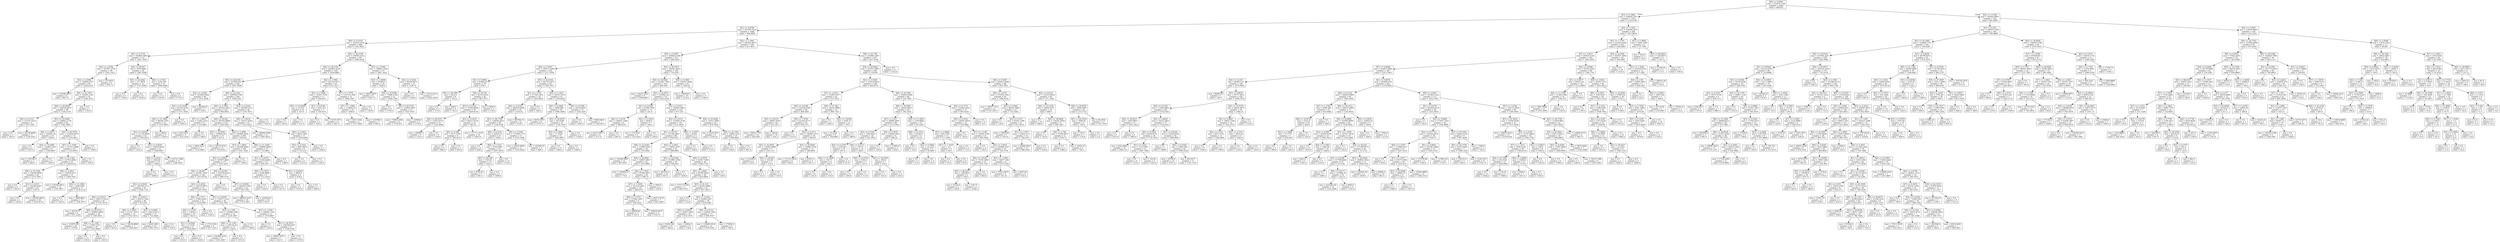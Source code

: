 digraph Tree {
node [shape=box] ;
0 [label="X[0] <= 0.6601\nmse = 332474.1788\nsamples = 2000\nvalue = 996.851"] ;
1 [label="X[3] <= 0.3862\nmse = 330639.2107\nsamples = 1475\nvalue = 1116.0746"] ;
0 -> 1 [labeldistance=2.5, labelangle=45, headlabel="True"] ;
2 [label="X[1] <= 0.8709\nmse = 301935.7414\nsamples = 1046\nvalue = 984.0899"] ;
1 -> 2 ;
3 [label="X[0] <= 0.5318\nmse = 252435.1616\nsamples = 488\nvalue = 1181.0922"] ;
2 -> 3 ;
4 [label="X[3] <= 0.3716\nmse = 182866.5899\nsamples = 127\nvalue = 1421.7638"] ;
3 -> 4 ;
5 [label="X[2] <= 2.0784\nmse = 167567.1076\nsamples = 99\nvalue = 1301.2323"] ;
4 -> 5 ;
6 [label="X[2] <= 2.0094\nmse = 156840.4727\nsamples = 95\nvalue = 1328.0316"] ;
5 -> 6 ;
7 [label="mse = 107446.6875\nsamples = 4\nvalue = 865.75"] ;
6 -> 7 ;
8 [label="X[4] <= 42.7455\nmse = 149205.1291\nsamples = 91\nvalue = 1348.3516"] ;
6 -> 8 ;
9 [label="X[8] <= 20.9036\nmse = 148230.4875\nsamples = 88\nvalue = 1334.2159"] ;
8 -> 9 ;
10 [label="X[0] <= 0.5113\nmse = 137147.4722\nsamples = 6\nvalue = 937.1667"] ;
9 -> 10 ;
11 [label="mse = 0.0\nsamples = 3\nvalue = 595.0"] ;
10 -> 11 ;
12 [label="mse = 40138.8889\nsamples = 3\nvalue = 1279.3333"] ;
10 -> 12 ;
13 [label="X[5] <= 43.0408\nmse = 136662.1719\nsamples = 82\nvalue = 1363.2683"] ;
9 -> 13 ;
14 [label="X[6] <= 2.4913\nmse = 185941.24\nsamples = 10\nvalue = 1560.6"] ;
13 -> 14 ;
15 [label="mse = 0.0\nsamples = 4\nvalue = 1937.0"] ;
14 -> 15 ;
16 [label="X[4] <= 33.0482\nmse = 152483.2222\nsamples = 6\nvalue = 1309.6667"] ;
14 -> 16 ;
17 [label="mse = 139129.0\nsamples = 2\nvalue = 849.0"] ;
16 -> 17 ;
18 [label="mse = 0.0\nsamples = 4\nvalue = 1540.0"] ;
16 -> 18 ;
19 [label="X[5] <= 46.7878\nmse = 123658.3974\nsamples = 72\nvalue = 1335.8611"] ;
13 -> 19 ;
20 [label="X[7] <= 1.7956\nmse = 127707.0488\nsamples = 67\nvalue = 1316.8955"] ;
19 -> 20 ;
21 [label="X[8] <= 21.1365\nmse = 127035.0982\nsamples = 65\nvalue = 1328.6154"] ;
20 -> 21 ;
22 [label="X[4] <= 14.7329\nmse = 130246.8858\nsamples = 34\nvalue = 1372.7647"] ;
21 -> 22 ;
23 [label="mse = 0.0\nsamples = 4\nvalue = 1185.0"] ;
22 -> 23 ;
24 [label="X[3] <= 0.2511\nmse = 142285.6267\nsamples = 30\nvalue = 1397.8"] ;
22 -> 24 ;
25 [label="mse = 0.0\nsamples = 2\nvalue = 1226.0"] ;
24 -> 25 ;
26 [label="mse = 150190.0663\nsamples = 28\nvalue = 1410.0714"] ;
24 -> 26 ;
27 [label="X[6] <= 2.4913\nmse = 119030.0271\nsamples = 31\nvalue = 1280.1935"] ;
21 -> 27 ;
28 [label="mse = 233596.0612\nsamples = 14\nvalue = 1161.2857"] ;
27 -> 28 ;
29 [label="X[4] <= 21.1865\nmse = 3448.4567\nsamples = 17\nvalue = 1378.1176"] ;
27 -> 29 ;
30 [label="mse = 0.0\nsamples = 4\nvalue = 1423.0"] ;
29 -> 30 ;
31 [label="mse = 3698.9822\nsamples = 13\nvalue = 1364.3077"] ;
29 -> 31 ;
32 [label="mse = 0.0\nsamples = 2\nvalue = 936.0"] ;
20 -> 32 ;
33 [label="mse = 0.0\nsamples = 5\nvalue = 1590.0"] ;
19 -> 33 ;
34 [label="mse = 0.0\nsamples = 3\nvalue = 1763.0"] ;
8 -> 34 ;
35 [label="mse = 157.6875\nsamples = 4\nvalue = 664.75"] ;
5 -> 35 ;
36 [label="X[4] <= 26.007\nmse = 3978.4949\nsamples = 28\nvalue = 1847.9286"] ;
4 -> 36 ;
37 [label="X[5] <= 43.4202\nmse = 317.3878\nsamples = 14\nvalue = 1797.4286"] ;
36 -> 37 ;
38 [label="mse = 0.0\nsamples = 8\nvalue = 1782.0"] ;
37 -> 38 ;
39 [label="mse = 0.0\nsamples = 6\nvalue = 1818.0"] ;
37 -> 39 ;
40 [label="X[6] <= 2.7022\nmse = 2539.102\nsamples = 14\nvalue = 1898.4286"] ;
36 -> 40 ;
41 [label="mse = 0.0\nsamples = 12\nvalue = 1919.0"] ;
40 -> 41 ;
42 [label="mse = 0.0\nsamples = 2\nvalue = 1775.0"] ;
40 -> 42 ;
43 [label="X[8] <= 24.5196\nmse = 249363.4132\nsamples = 361\nvalue = 1096.4238"] ;
3 -> 43 ;
44 [label="X[4] <= 38.1532\nmse = 244482.5234\nsamples = 324\nvalue = 1054.0864"] ;
43 -> 44 ;
45 [label="X[5] <= 42.6104\nmse = 227600.025\nsamples = 295\nvalue = 1097.5898"] ;
44 -> 45 ;
46 [label="X[2] <= 2.2456\nmse = 161682.8544\nsamples = 46\nvalue = 1471.4348"] ;
45 -> 46 ;
47 [label="X[5] <= 41.9194\nmse = 83724.4378\nsamples = 41\nvalue = 1571.5854"] ;
46 -> 47 ;
48 [label="X[4] <= 21.1865\nmse = 88169.1203\nsamples = 33\nvalue = 1515.9697"] ;
47 -> 48 ;
49 [label="X[1] <= 0.8224\nmse = 111752.8056\nsamples = 24\nvalue = 1565.8333"] ;
48 -> 49 ;
50 [label="mse = 0.0\nsamples = 3\nvalue = 1322.0"] ;
49 -> 50 ;
51 [label="X[1] <= 0.8295\nmse = 118010.6032\nsamples = 21\nvalue = 1600.6667"] ;
49 -> 51 ;
52 [label="X[4] <= 4.4421\nmse = 2662.56\nsamples = 10\nvalue = 1660.2"] ;
51 -> 52 ;
53 [label="mse = 0.0\nsamples = 8\nvalue = 1686.0"] ;
52 -> 53 ;
54 [label="mse = 0.0\nsamples = 2\nvalue = 1557.0"] ;
52 -> 54 ;
55 [label="mse = 216721.3388\nsamples = 11\nvalue = 1546.5455"] ;
51 -> 55 ;
56 [label="mse = 968.0\nsamples = 9\nvalue = 1383.0"] ;
48 -> 56 ;
57 [label="mse = 0.0\nsamples = 8\nvalue = 1801.0"] ;
47 -> 57 ;
58 [label="mse = 44268.16\nsamples = 5\nvalue = 650.2"] ;
46 -> 58 ;
59 [label="X[8] <= 22.3221\nmse = 209188.5706\nsamples = 249\nvalue = 1028.5261"] ;
45 -> 59 ;
60 [label="X[4] <= 4.7009\nmse = 195543.5921\nsamples = 221\nvalue = 984.6561"] ;
59 -> 60 ;
61 [label="X[7] <= 1.8431\nmse = 15262.2222\nsamples = 6\nvalue = 310.6667"] ;
60 -> 61 ;
62 [label="mse = 430.2222\nsamples = 3\nvalue = 433.3333"] ;
61 -> 62 ;
63 [label="mse = 0.0\nsamples = 3\nvalue = 188.0"] ;
61 -> 63 ;
64 [label="X[8] <= 20.642\nmse = 187543.8488\nsamples = 215\nvalue = 1003.4651"] ;
60 -> 64 ;
65 [label="X[5] <= 43.9363\nmse = 100634.64\nsamples = 15\nvalue = 657.4"] ;
64 -> 65 ;
66 [label="mse = 5904.2222\nsamples = 3\nvalue = 1155.6667"] ;
65 -> 66 ;
67 [label="mse = 46732.9722\nsamples = 12\nvalue = 532.8333"] ;
65 -> 67 ;
68 [label="X[6] <= 2.9082\nmse = 184406.3036\nsamples = 200\nvalue = 1029.42"] ;
64 -> 68 ;
69 [label="X[7] <= 1.4603\nmse = 183938.0083\nsamples = 185\nvalue = 1051.7622"] ;
68 -> 69 ;
70 [label="X[2] <= 2.5802\nmse = 187497.3063\nsamples = 177\nvalue = 1037.4237"] ;
69 -> 70 ;
71 [label="X[4] <= 26.007\nmse = 164581.7835\nsamples = 140\nvalue = 1073.8714"] ;
70 -> 71 ;
72 [label="X[3] <= 0.2629\nmse = 166790.1311\nsamples = 87\nvalue = 1004.7701"] ;
71 -> 72 ;
73 [label="X[0] <= 0.6213\nmse = 208712.5514\nsamples = 47\nvalue = 1167.9574"] ;
72 -> 73 ;
74 [label="mse = 182.6173\nsamples = 9\nvalue = 671.2222"] ;
73 -> 74 ;
75 [label="X[8] <= 20.9519\nmse = 185820.3968\nsamples = 38\nvalue = 1285.6053"] ;
73 -> 75 ;
76 [label="mse = 318970.99\nsamples = 20\nvalue = 1378.9"] ;
75 -> 76 ;
77 [label="X[8] <= 21.1365\nmse = 17458.7191\nsamples = 18\nvalue = 1181.9444"] ;
75 -> 77 ;
78 [label="mse = 0.0\nsamples = 13\nvalue = 1100.0"] ;
77 -> 78 ;
79 [label="mse = 0.0\nsamples = 5\nvalue = 1395.0"] ;
77 -> 79 ;
80 [label="X[0] <= 0.6372\nmse = 49474.7244\nsamples = 40\nvalue = 813.025"] ;
72 -> 80 ;
81 [label="X[6] <= 2.3642\nmse = 57231.1479\nsamples = 13\nvalue = 1021.9231"] ;
80 -> 81 ;
82 [label="mse = 0.0\nsamples = 6\nvalue = 815.0"] ;
81 -> 82 ;
83 [label="mse = 38128.4898\nsamples = 7\nvalue = 1199.2857"] ;
81 -> 83 ;
84 [label="X[2] <= 2.0682\nmse = 14612.6173\nsamples = 27\nvalue = 712.4444"] ;
80 -> 84 ;
85 [label="mse = 6148.1983\nsamples = 22\nvalue = 665.7273"] ;
84 -> 85 ;
86 [label="mse = 0.0\nsamples = 5\nvalue = 918.0"] ;
84 -> 86 ;
87 [label="X[3] <= 0.2629\nmse = 140252.0975\nsamples = 53\nvalue = 1187.3019"] ;
71 -> 87 ;
88 [label="X[6] <= 2.7371\nmse = 37845.6295\nsamples = 23\nvalue = 1010.6087"] ;
87 -> 88 ;
89 [label="X[6] <= 2.526\nmse = 13052.0\nsamples = 18\nvalue = 923.0"] ;
88 -> 89 ;
90 [label="X[1] <= 0.8346\nmse = 37.5556\nsamples = 9\nvalue = 1028.6667"] ;
89 -> 90 ;
91 [label="mse = 0.0\nsamples = 6\nvalue = 1033.0"] ;
90 -> 91 ;
92 [label="mse = 0.0\nsamples = 3\nvalue = 1020.0"] ;
90 -> 92 ;
93 [label="mse = 3735.5556\nsamples = 9\nvalue = 817.3333"] ;
89 -> 93 ;
94 [label="mse = 0.0\nsamples = 5\nvalue = 1326.0"] ;
88 -> 94 ;
95 [label="X[1] <= 0.8295\nmse = 176477.3122\nsamples = 30\nvalue = 1322.7667"] ;
87 -> 95 ;
96 [label="X[2] <= 2.306\nmse = 139668.1389\nsamples = 18\nvalue = 1218.1667"] ;
95 -> 96 ;
97 [label="X[8] <= 21.1365\nmse = 159134.24\nsamples = 15\nvalue = 1180.6"] ;
96 -> 97 ;
98 [label="mse = 234384.2222\nsamples = 9\nvalue = 1291.6667"] ;
97 -> 98 ;
99 [label="mse = 0.0\nsamples = 6\nvalue = 1014.0"] ;
97 -> 99 ;
100 [label="mse = 0.0\nsamples = 3\nvalue = 1406.0"] ;
96 -> 100 ;
101 [label="X[7] <= 1.2785\nmse = 190661.7222\nsamples = 12\nvalue = 1479.6667"] ;
95 -> 101 ;
102 [label="mse = 0.0\nsamples = 3\nvalue = 1303.0"] ;
101 -> 102 ;
103 [label="X[5] <= 44.5873\nmse = 240344.0247\nsamples = 9\nvalue = 1538.5556"] ;
101 -> 103 ;
104 [label="mse = 308412.8571\nsamples = 7\nvalue = 1527.0"] ;
103 -> 104 ;
105 [label="mse = 0.0\nsamples = 2\nvalue = 1579.0"] ;
103 -> 105 ;
106 [label="X[4] <= 26.007\nmse = 250158.9525\nsamples = 37\nvalue = 899.5135"] ;
70 -> 106 ;
107 [label="mse = 0.0\nsamples = 3\nvalue = 1418.0"] ;
106 -> 107 ;
108 [label="X[7] <= 0.6034\nmse = 246418.7093\nsamples = 34\nvalue = 853.7647"] ;
106 -> 108 ;
109 [label="mse = 388432.6327\nsamples = 14\nvalue = 915.2857"] ;
108 -> 109 ;
110 [label="mse = 142505.01\nsamples = 20\nvalue = 810.7"] ;
108 -> 110 ;
111 [label="mse = 0.0\nsamples = 8\nvalue = 1369.0"] ;
69 -> 111 ;
112 [label="X[8] <= 21.2549\nmse = 108095.8489\nsamples = 15\nvalue = 753.8667"] ;
68 -> 112 ;
113 [label="X[1] <= 0.8276\nmse = 53342.8284\nsamples = 13\nvalue = 656.3077"] ;
112 -> 113 ;
114 [label="X[0] <= 0.5475\nmse = 6346.8889\nsamples = 9\nvalue = 513.3333"] ;
113 -> 114 ;
115 [label="mse = 0.0\nsamples = 3\nvalue = 626.0"] ;
114 -> 115 ;
116 [label="mse = 0.0\nsamples = 6\nvalue = 457.0"] ;
114 -> 116 ;
117 [label="X[1] <= 0.8344\nmse = 9604.0\nsamples = 4\nvalue = 978.0"] ;
113 -> 117 ;
118 [label="mse = 0.0\nsamples = 2\nvalue = 1076.0"] ;
117 -> 118 ;
119 [label="mse = 0.0\nsamples = 2\nvalue = 880.0"] ;
117 -> 119 ;
120 [label="mse = 0.0\nsamples = 2\nvalue = 1388.0"] ;
112 -> 120 ;
121 [label="X[3] <= 0.3224\nmse = 181800.3112\nsamples = 28\nvalue = 1374.7857"] ;
59 -> 121 ;
122 [label="X[6] <= 3.0216\nmse = 139151.4442\nsamples = 23\nvalue = 1253.6522"] ;
121 -> 122 ;
123 [label="mse = 206842.6389\nsamples = 12\nvalue = 1097.8333"] ;
122 -> 123 ;
124 [label="X[6] <= 3.5451\nmse = 9925.1405\nsamples = 11\nvalue = 1423.6364"] ;
122 -> 124 ;
125 [label="X[3] <= 0.2551\nmse = 4981.6875\nsamples = 8\nvalue = 1472.25"] ;
124 -> 125 ;
126 [label="mse = 0.0\nsamples = 6\nvalue = 1513.0"] ;
125 -> 126 ;
127 [label="mse = 0.0\nsamples = 2\nvalue = 1350.0"] ;
125 -> 127 ;
128 [label="mse = 0.0\nsamples = 3\nvalue = 1294.0"] ;
124 -> 128 ;
129 [label="mse = 0.0\nsamples = 5\nvalue = 1932.0"] ;
121 -> 129 ;
130 [label="X[2] <= 2.7881\nmse = 201129.5577\nsamples = 29\nvalue = 611.5517"] ;
44 -> 130 ;
131 [label="X[2] <= 2.3648\nmse = 10433.7578\nsamples = 17\nvalue = 290.6471"] ;
130 -> 131 ;
132 [label="X[5] <= 43.0408\nmse = 2116.0\nsamples = 10\nvalue = 357.0"] ;
131 -> 132 ;
133 [label="mse = 0.0\nsamples = 5\nvalue = 403.0"] ;
132 -> 133 ;
134 [label="mse = 0.0\nsamples = 5\nvalue = 311.0"] ;
132 -> 134 ;
135 [label="X[7] <= 0.6762\nmse = 7041.551\nsamples = 7\nvalue = 195.8571"] ;
131 -> 135 ;
136 [label="mse = 0.0\nsamples = 3\nvalue = 128.0"] ;
135 -> 136 ;
137 [label="mse = 6279.1875\nsamples = 4\nvalue = 246.75"] ;
135 -> 137 ;
138 [label="X[7] <= 1.7978\nmse = 118719.1389\nsamples = 12\nvalue = 1066.1667"] ;
130 -> 138 ;
139 [label="X[7] <= 1.1948\nmse = 116826.16\nsamples = 10\nvalue = 1000.8"] ;
138 -> 139 ;
140 [label="mse = 3813.5556\nsamples = 3\nvalue = 1317.6667"] ;
139 -> 140 ;
141 [label="mse = 103788.0\nsamples = 7\nvalue = 865.0"] ;
139 -> 141 ;
142 [label="mse = 0.0\nsamples = 2\nvalue = 1393.0"] ;
138 -> 142 ;
143 [label="X[7] <= 1.5289\nmse = 138961.1629\nsamples = 37\nvalue = 1467.1622"] ;
43 -> 143 ;
144 [label="X[2] <= 2.0048\nmse = 81009.2\nsamples = 25\nvalue = 1629.6"] ;
143 -> 144 ;
145 [label="mse = 34507.6875\nsamples = 4\nvalue = 1363.75"] ;
144 -> 145 ;
146 [label="X[4] <= 10.9789\nmse = 73840.2766\nsamples = 21\nvalue = 1680.2381"] ;
144 -> 146 ;
147 [label="mse = 0.0\nsamples = 9\nvalue = 1750.0"] ;
146 -> 147 ;
148 [label="X[8] <= 26.4739\nmse = 122832.9097\nsamples = 12\nvalue = 1627.9167"] ;
146 -> 148 ;
149 [label="mse = 75894.1094\nsamples = 8\nvalue = 1754.875"] ;
148 -> 149 ;
150 [label="mse = 120000.0\nsamples = 4\nvalue = 1374.0"] ;
148 -> 150 ;
151 [label="X[2] <= 3.5436\nmse = 90200.6875\nsamples = 12\nvalue = 1128.75"] ;
143 -> 151 ;
152 [label="mse = 0.0\nsamples = 5\nvalue = 1180.0"] ;
151 -> 152 ;
153 [label="mse = 151413.551\nsamples = 7\nvalue = 1092.1429"] ;
151 -> 153 ;
154 [label="X[2] <= 3.1881\nmse = 281601.8475\nsamples = 558\nvalue = 811.8011"] ;
2 -> 154 ;
155 [label="X[0] <= 0.5487\nmse = 249626.2384\nsamples = 311\nvalue = 966.3923"] ;
154 -> 155 ;
156 [label="X[6] <= 2.5857\nmse = 198171.2064\nsamples = 143\nvalue = 1217.1958"] ;
155 -> 156 ;
157 [label="X[1] <= 0.8991\nmse = 81864.29\nsamples = 50\nvalue = 950.1"] ;
156 -> 157 ;
158 [label="X[5] <= 40.1891\nmse = 6222.0\nsamples = 8\nvalue = 702.0"] ;
157 -> 158 ;
159 [label="mse = 0.0\nsamples = 2\nvalue = 573.0"] ;
158 -> 159 ;
160 [label="mse = 900.0\nsamples = 6\nvalue = 745.0"] ;
158 -> 160 ;
161 [label="X[8] <= 28.102\nmse = 82314.6105\nsamples = 42\nvalue = 997.3571"] ;
157 -> 161 ;
162 [label="X[3] <= 0.2541\nmse = 73366.8008\nsamples = 39\nvalue = 1029.6154"] ;
161 -> 162 ;
163 [label="X[4] <= 40.8379\nmse = 15391.6735\nsamples = 14\nvalue = 1144.4286"] ;
162 -> 163 ;
164 [label="mse = 26908.0\nsamples = 8\nvalue = 1141.0"] ;
163 -> 164 ;
165 [label="mse = 0.0\nsamples = 6\nvalue = 1149.0"] ;
163 -> 165 ;
166 [label="X[3] <= 0.3474\nmse = 94317.0176\nsamples = 25\nvalue = 965.32"] ;
162 -> 166 ;
167 [label="X[0] <= 0.506\nmse = 9157.5556\nsamples = 9\nvalue = 798.3333"] ;
166 -> 167 ;
168 [label="mse = 0.0\nsamples = 6\nvalue = 866.0"] ;
167 -> 168 ;
169 [label="mse = 0.0\nsamples = 3\nvalue = 663.0"] ;
167 -> 169 ;
170 [label="mse = 117711.3125\nsamples = 16\nvalue = 1059.25"] ;
166 -> 170 ;
171 [label="mse = 9248.0\nsamples = 3\nvalue = 578.0"] ;
161 -> 171 ;
172 [label="X[5] <= 42.6104\nmse = 201725.9475\nsamples = 93\nvalue = 1360.7957"] ;
156 -> 172 ;
173 [label="X[1] <= 1.0741\nmse = 277643.5011\nsamples = 52\nvalue = 1203.8654"] ;
172 -> 173 ;
174 [label="X[0] <= 0.5324\nmse = 264476.0436\nsamples = 50\nvalue = 1234.42"] ;
173 -> 174 ;
175 [label="X[5] <= 40.7726\nmse = 124658.2832\nsamples = 38\nvalue = 1138.0789"] ;
174 -> 175 ;
176 [label="X[0] <= 0.5122\nmse = 62622.72\nsamples = 25\nvalue = 1026.2"] ;
175 -> 176 ;
177 [label="mse = 0.0\nsamples = 2\nvalue = 208.0"] ;
176 -> 177 ;
178 [label="X[6] <= 3.1525\nmse = 4793.0095\nsamples = 23\nvalue = 1097.3478"] ;
176 -> 178 ;
179 [label="X[5] <= 40.246\nmse = 7433.61\nsamples = 10\nvalue = 1052.3"] ;
178 -> 179 ;
180 [label="mse = 8742.25\nsamples = 2\nvalue = 901.5"] ;
179 -> 180 ;
181 [label="mse = 0.0\nsamples = 8\nvalue = 1090.0"] ;
179 -> 181 ;
182 [label="mse = 0.0\nsamples = 13\nvalue = 1132.0"] ;
178 -> 182 ;
183 [label="X[6] <= 3.1649\nmse = 173596.1775\nsamples = 13\nvalue = 1353.2308"] ;
175 -> 183 ;
184 [label="mse = 24593.9669\nsamples = 11\nvalue = 1510.8182"] ;
183 -> 184 ;
185 [label="mse = 105300.25\nsamples = 2\nvalue = 486.5"] ;
183 -> 185 ;
186 [label="mse = 584766.75\nsamples = 12\nvalue = 1539.5"] ;
174 -> 186 ;
187 [label="mse = 0.0\nsamples = 2\nvalue = 440.0"] ;
173 -> 187 ;
188 [label="X[6] <= 3.3257\nmse = 34591.5074\nsamples = 41\nvalue = 1559.8293"] ;
172 -> 188 ;
189 [label="X[0] <= 0.5069\nmse = 5888.088\nsamples = 29\nvalue = 1666.3448"] ;
188 -> 189 ;
190 [label="mse = 8034.1875\nsamples = 8\nvalue = 1570.75"] ;
189 -> 190 ;
191 [label="X[5] <= 44.6979\nmse = 263.0385\nsamples = 21\nvalue = 1702.7619"] ;
189 -> 191 ;
192 [label="X[3] <= 0.3065\nmse = 11.5556\nsamples = 15\nvalue = 1692.6667"] ;
191 -> 192 ;
193 [label="mse = 0.0\nsamples = 13\nvalue = 1694.0"] ;
192 -> 193 ;
194 [label="mse = 0.0\nsamples = 2\nvalue = 1684.0"] ;
192 -> 194 ;
195 [label="mse = 0.0\nsamples = 6\nvalue = 1728.0"] ;
191 -> 195 ;
196 [label="X[0] <= 0.5299\nmse = 10278.4097\nsamples = 12\nvalue = 1302.4167"] ;
188 -> 196 ;
197 [label="mse = 0.0\nsamples = 5\nvalue = 1383.0"] ;
196 -> 197 ;
198 [label="mse = 9668.6939\nsamples = 7\nvalue = 1244.8571"] ;
196 -> 198 ;
199 [label="X[5] <= 46.7075\nmse = 194307.9623\nsamples = 168\nvalue = 752.9107"] ;
155 -> 199 ;
200 [label="X[4] <= 10.9963\nmse = 152461.7582\nsamples = 143\nvalue = 666.2587"] ;
199 -> 200 ;
201 [label="mse = 14222.2222\nsamples = 6\nvalue = 1189.6667"] ;
200 -> 201 ;
202 [label="X[4] <= 22.5873\nmse = 145992.515\nsamples = 137\nvalue = 643.3358"] ;
200 -> 202 ;
203 [label="X[1] <= 0.9349\nmse = 87966.7692\nsamples = 13\nvalue = 321.0"] ;
202 -> 203 ;
204 [label="X[6] <= 3.2159\nmse = 140052.1389\nsamples = 6\nvalue = 480.8333"] ;
203 -> 204 ;
205 [label="mse = 81427.6875\nsamples = 4\nvalue = 273.75"] ;
204 -> 205 ;
206 [label="mse = 0.0\nsamples = 2\nvalue = 895.0"] ;
204 -> 206 ;
207 [label="X[2] <= 2.3418\nmse = 2656.0\nsamples = 7\nvalue = 184.0"] ;
203 -> 207 ;
208 [label="mse = 174.2222\nsamples = 3\nvalue = 125.3333"] ;
207 -> 208 ;
209 [label="mse = 0.0\nsamples = 4\nvalue = 228.0"] ;
207 -> 209 ;
210 [label="X[3] <= 0.2551\nmse = 140041.0963\nsamples = 124\nvalue = 677.129"] ;
202 -> 210 ;
211 [label="X[3] <= 0.2513\nmse = 155993.2728\nsamples = 101\nvalue = 631.6634"] ;
210 -> 211 ;
212 [label="X[1] <= 0.8751\nmse = 157282.8827\nsamples = 96\nvalue = 650.0521"] ;
211 -> 212 ;
213 [label="X[8] <= 22.2303\nmse = 110693.0597\nsamples = 34\nvalue = 579.3824"] ;
212 -> 213 ;
214 [label="mse = 102280.9097\nsamples = 12\nvalue = 667.9167"] ;
213 -> 214 ;
215 [label="X[4] <= 40.6661\nmse = 108673.9917\nsamples = 22\nvalue = 531.0909"] ;
213 -> 215 ;
216 [label="mse = 159600.25\nsamples = 2\nvalue = 774.5"] ;
215 -> 216 ;
217 [label="X[6] <= 3.7625\nmse = 97064.0875\nsamples = 20\nvalue = 506.75"] ;
215 -> 217 ;
218 [label="X[7] <= 1.5938\nmse = 101219.2461\nsamples = 16\nvalue = 569.4375"] ;
217 -> 218 ;
219 [label="X[6] <= 3.3574\nmse = 137662.3951\nsamples = 9\nvalue = 528.2222"] ;
218 -> 219 ;
220 [label="mse = 99099.04\nsamples = 5\nvalue = 537.4"] ;
219 -> 220 ;
221 [label="mse = 185629.6875\nsamples = 4\nvalue = 516.75"] ;
219 -> 221 ;
222 [label="mse = 49371.6735\nsamples = 7\nvalue = 622.4286"] ;
218 -> 222 ;
223 [label="mse = 1849.0\nsamples = 4\nvalue = 256.0"] ;
217 -> 223 ;
224 [label="X[2] <= 2.2953\nmse = 178591.4787\nsamples = 62\nvalue = 688.8065"] ;
212 -> 224 ;
225 [label="X[5] <= 42.6104\nmse = 353995.3594\nsamples = 16\nvalue = 920.625"] ;
224 -> 225 ;
226 [label="mse = 361201.0\nsamples = 14\nvalue = 847.0"] ;
225 -> 226 ;
227 [label="mse = 0.0\nsamples = 2\nvalue = 1436.0"] ;
225 -> 227 ;
228 [label="X[0] <= 0.5976\nmse = 92387.7089\nsamples = 46\nvalue = 608.1739"] ;
224 -> 228 ;
229 [label="X[2] <= 2.4991\nmse = 90760.0826\nsamples = 44\nvalue = 624.0909"] ;
228 -> 229 ;
230 [label="mse = 157173.5556\nsamples = 3\nvalue = 444.3333"] ;
229 -> 230 ;
231 [label="X[5] <= 41.231\nmse = 83363.2088\nsamples = 41\nvalue = 637.2439"] ;
229 -> 231 ;
232 [label="mse = 0.0\nsamples = 5\nvalue = 512.0"] ;
231 -> 232 ;
233 [label="X[3] <= 0.2421\nmse = 92460.2307\nsamples = 36\nvalue = 654.6389"] ;
231 -> 233 ;
234 [label="X[6] <= 3.6425\nmse = 55607.1856\nsamples = 19\nvalue = 615.1579"] ;
233 -> 234 ;
235 [label="mse = 63041.04\nsamples = 10\nvalue = 506.4"] ;
234 -> 235 ;
236 [label="mse = 19602.0\nsamples = 9\nvalue = 736.0"] ;
234 -> 236 ;
237 [label="X[0] <= 0.5715\nmse = 129959.7093\nsamples = 17\nvalue = 698.7647"] ;
233 -> 237 ;
238 [label="mse = 114069.3018\nsamples = 13\nvalue = 678.0769"] ;
237 -> 238 ;
239 [label="mse = 175692.0\nsamples = 4\nvalue = 766.0"] ;
237 -> 239 ;
240 [label="mse = 0.0\nsamples = 2\nvalue = 258.0"] ;
228 -> 240 ;
241 [label="X[6] <= 3.2097\nmse = 86.64\nsamples = 5\nvalue = 278.6"] ;
211 -> 241 ;
242 [label="mse = 0.0\nsamples = 2\nvalue = 290.0"] ;
241 -> 242 ;
243 [label="mse = 0.0\nsamples = 3\nvalue = 271.0"] ;
241 -> 243 ;
244 [label="X[8] <= 23.0596\nmse = 21051.3006\nsamples = 23\nvalue = 876.7826"] ;
210 -> 244 ;
245 [label="mse = 5229.1875\nsamples = 4\nvalue = 1010.25"] ;
244 -> 245 ;
246 [label="X[8] <= 25.1501\nmse = 19842.5319\nsamples = 19\nvalue = 848.6842"] ;
244 -> 246 ;
247 [label="mse = 0.0\nsamples = 2\nvalue = 438.0"] ;
246 -> 247 ;
248 [label="mse = 0.0\nsamples = 17\nvalue = 897.0"] ;
246 -> 248 ;
249 [label="X[0] <= 0.5661\nmse = 145051.0464\nsamples = 25\nvalue = 1248.56"] ;
199 -> 249 ;
250 [label="mse = 188160.0\nsamples = 19\nvalue = 1274.0"] ;
249 -> 250 ;
251 [label="mse = 0.0\nsamples = 6\nvalue = 1168.0"] ;
249 -> 251 ;
252 [label="X[8] <= 43.749\nmse = 253884.3407\nsamples = 247\nvalue = 617.1538"] ;
154 -> 252 ;
253 [label="X[4] <= 29.0663\nmse = 225511.9995\nsamples = 236\nvalue = 574.839"] ;
252 -> 253 ;
254 [label="X[1] <= 1.0428\nmse = 137914.8416\nsamples = 148\nvalue = 420.8716"] ;
253 -> 254 ;
255 [label="X[7] <= 1.6214\nmse = 152991.8377\nsamples = 62\nvalue = 557.0323"] ;
254 -> 255 ;
256 [label="X[4] <= 6.2186\nmse = 154338.5399\nsamples = 48\nvalue = 468.4583"] ;
255 -> 256 ;
257 [label="X[2] <= 4.0155\nmse = 39891.9149\nsamples = 24\nvalue = 331.5417"] ;
256 -> 257 ;
258 [label="mse = 34403.7755\nsamples = 14\nvalue = 450.2857"] ;
257 -> 258 ;
259 [label="mse = 198.81\nsamples = 10\nvalue = 165.3"] ;
257 -> 259 ;
260 [label="X[4] <= 7.8782\nmse = 231292.8177\nsamples = 24\nvalue = 605.375"] ;
256 -> 260 ;
261 [label="mse = 0.0\nsamples = 4\nvalue = 1315.0"] ;
260 -> 261 ;
262 [label="X[2] <= 6.2111\nmse = 156695.1475\nsamples = 20\nvalue = 463.45"] ;
260 -> 262 ;
263 [label="X[5] <= 43.8591\nmse = 134392.0988\nsamples = 9\nvalue = 310.1111"] ;
262 -> 263 ;
264 [label="mse = 212268.0\nsamples = 4\nvalue = 533.0"] ;
263 -> 264 ;
265 [label="X[2] <= 4.6529\nmse = 552.96\nsamples = 5\nvalue = 131.8"] ;
263 -> 265 ;
266 [label="mse = 0.0\nsamples = 3\nvalue = 151.0"] ;
265 -> 266 ;
267 [label="mse = 0.0\nsamples = 2\nvalue = 103.0"] ;
265 -> 267 ;
268 [label="X[5] <= 45.8293\nmse = 139965.3554\nsamples = 11\nvalue = 588.9091"] ;
262 -> 268 ;
269 [label="mse = 175116.5833\nsamples = 6\nvalue = 665.5"] ;
268 -> 269 ;
270 [label="mse = 82297.2\nsamples = 5\nvalue = 497.0"] ;
268 -> 270 ;
271 [label="X[8] <= 21.362\nmse = 29253.4898\nsamples = 14\nvalue = 860.7143"] ;
255 -> 271 ;
272 [label="mse = 0.0\nsamples = 2\nvalue = 1264.0"] ;
271 -> 272 ;
273 [label="X[2] <= 5.8109\nmse = 2504.75\nsamples = 12\nvalue = 793.5"] ;
271 -> 273 ;
274 [label="mse = 14.2222\nsamples = 9\nvalue = 764.6667"] ;
273 -> 274 ;
275 [label="mse = 0.0\nsamples = 3\nvalue = 880.0"] ;
273 -> 275 ;
276 [label="X[8] <= 34.1065\nmse = 104043.6946\nsamples = 86\nvalue = 322.7093"] ;
254 -> 276 ;
277 [label="X[8] <= 30.2691\nmse = 29229.4835\nsamples = 49\nvalue = 195.1633"] ;
276 -> 277 ;
278 [label="X[7] <= 2.437\nmse = 34080.2895\nsamples = 28\nvalue = 277.6786"] ;
277 -> 278 ;
279 [label="X[3] <= 0.3192\nmse = 7406.4931\nsamples = 24\nvalue = 241.5833"] ;
278 -> 279 ;
280 [label="X[3] <= 0.2792\nmse = 5192.64\nsamples = 10\nvalue = 207.4"] ;
279 -> 280 ;
281 [label="X[4] <= 21.9408\nmse = 330.75\nsamples = 8\nvalue = 242.5"] ;
280 -> 281 ;
282 [label="mse = 0.0\nsamples = 6\nvalue = 232.0"] ;
281 -> 282 ;
283 [label="mse = 0.0\nsamples = 2\nvalue = 274.0"] ;
281 -> 283 ;
284 [label="mse = 0.0\nsamples = 2\nvalue = 67.0"] ;
280 -> 284 ;
285 [label="X[0] <= 0.5271\nmse = 7557.0\nsamples = 14\nvalue = 266.0"] ;
279 -> 285 ;
286 [label="X[8] <= 23.9752\nmse = 5292.0\nsamples = 7\nvalue = 197.0"] ;
285 -> 286 ;
287 [label="mse = 0.0\nsamples = 4\nvalue = 260.0"] ;
286 -> 287 ;
288 [label="mse = 0.0\nsamples = 3\nvalue = 113.0"] ;
286 -> 288 ;
289 [label="X[5] <= 44.5929\nmse = 300.0\nsamples = 7\nvalue = 335.0"] ;
285 -> 289 ;
290 [label="mse = 0.0\nsamples = 3\nvalue = 355.0"] ;
289 -> 290 ;
291 [label="mse = 0.0\nsamples = 4\nvalue = 320.0"] ;
289 -> 291 ;
292 [label="X[0] <= 0.5879\nmse = 139402.6875\nsamples = 4\nvalue = 494.25"] ;
278 -> 292 ;
293 [label="mse = 0.0\nsamples = 2\nvalue = 129.0"] ;
292 -> 293 ;
294 [label="mse = 11990.25\nsamples = 2\nvalue = 859.5"] ;
292 -> 294 ;
295 [label="X[4] <= 11.1809\nmse = 1578.8844\nsamples = 21\nvalue = 85.1429"] ;
277 -> 295 ;
296 [label="X[8] <= 32.5721\nmse = 45.6875\nsamples = 8\nvalue = 42.25"] ;
295 -> 296 ;
297 [label="mse = 0.0\nsamples = 2\nvalue = 32.0"] ;
296 -> 297 ;
298 [label="X[2] <= 4.9662\nmse = 14.2222\nsamples = 6\nvalue = 45.6667"] ;
296 -> 298 ;
299 [label="mse = 0.0\nsamples = 2\nvalue = 51.0"] ;
298 -> 299 ;
300 [label="mse = 0.0\nsamples = 4\nvalue = 43.0"] ;
298 -> 300 ;
301 [label="X[7] <= 2.8884\nmse = 693.4793\nsamples = 13\nvalue = 111.5385"] ;
295 -> 301 ;
302 [label="X[7] <= 1.3339\nmse = 2.0\nsamples = 9\nvalue = 94.0"] ;
301 -> 302 ;
303 [label="mse = 0.0\nsamples = 3\nvalue = 92.0"] ;
302 -> 303 ;
304 [label="mse = 0.0\nsamples = 6\nvalue = 95.0"] ;
302 -> 304 ;
305 [label="mse = 0.0\nsamples = 4\nvalue = 151.0"] ;
301 -> 305 ;
306 [label="X[2] <= 6.7175\nmse = 153046.5055\nsamples = 37\nvalue = 491.6216"] ;
276 -> 306 ;
307 [label="X[0] <= 0.5142\nmse = 139547.4619\nsamples = 33\nvalue = 550.4848"] ;
306 -> 307 ;
308 [label="mse = 0.0\nsamples = 6\nvalue = 145.0"] ;
307 -> 308 ;
309 [label="X[7] <= 1.3347\nmse = 125901.2785\nsamples = 27\nvalue = 640.5926"] ;
307 -> 309 ;
310 [label="mse = 0.0\nsamples = 4\nvalue = 183.0"] ;
309 -> 310 ;
311 [label="X[2] <= 3.4952\nmse = 105048.1437\nsamples = 23\nvalue = 720.1739"] ;
309 -> 311 ;
312 [label="X[6] <= 2.9163\nmse = 73195.3469\nsamples = 14\nvalue = 878.7143"] ;
311 -> 312 ;
313 [label="X[5] <= 46.4227\nmse = 148160.0\nsamples = 6\nvalue = 765.0"] ;
312 -> 313 ;
314 [label="mse = 27225.0\nsamples = 2\nvalue = 238.0"] ;
313 -> 314 ;
315 [label="mse = 330.75\nsamples = 4\nvalue = 1028.5"] ;
313 -> 315 ;
316 [label="mse = 0.0\nsamples = 8\nvalue = 964.0"] ;
312 -> 316 ;
317 [label="X[1] <= 1.1692\nmse = 54677.358\nsamples = 9\nvalue = 473.5556"] ;
311 -> 317 ;
318 [label="mse = 97812.6875\nsamples = 4\nvalue = 361.25"] ;
317 -> 318 ;
319 [label="mse = 2007.04\nsamples = 5\nvalue = 563.4"] ;
317 -> 319 ;
320 [label="mse = 0.0\nsamples = 4\nvalue = 6.0"] ;
306 -> 320 ;
321 [label="X[0] <= 0.5487\nmse = 265912.8284\nsamples = 88\nvalue = 833.7841"] ;
253 -> 321 ;
322 [label="X[6] <= 2.2741\nmse = 270334.3363\nsamples = 44\nvalue = 1096.4318"] ;
321 -> 322 ;
323 [label="mse = 188277.551\nsamples = 21\nvalue = 1473.8571"] ;
322 -> 323 ;
324 [label="X[0] <= 0.5045\nmse = 96439.7089\nsamples = 23\nvalue = 751.8261"] ;
322 -> 324 ;
325 [label="mse = 0.0\nsamples = 2\nvalue = 130.0"] ;
324 -> 325 ;
326 [label="X[3] <= 0.257\nmse = 65291.7596\nsamples = 21\nvalue = 811.0476"] ;
324 -> 326 ;
327 [label="mse = 76839.84\nsamples = 5\nvalue = 1075.4"] ;
326 -> 327 ;
328 [label="X[1] <= 1.1877\nmse = 33020.3711\nsamples = 16\nvalue = 728.4375"] ;
326 -> 328 ;
329 [label="mse = 42486.6942\nsamples = 11\nvalue = 686.8182"] ;
328 -> 329 ;
330 [label="mse = 0.0\nsamples = 5\nvalue = 820.0"] ;
328 -> 330 ;
331 [label="X[2] <= 4.4132\nmse = 123523.6632\nsamples = 44\nvalue = 571.1364"] ;
321 -> 331 ;
332 [label="X[4] <= 33.1258\nmse = 59049.5227\nsamples = 22\nvalue = 869.5"] ;
331 -> 332 ;
333 [label="mse = 0.0\nsamples = 16\nvalue = 948.0"] ;
332 -> 333 ;
334 [label="X[4] <= 38.8446\nmse = 156261.8056\nsamples = 6\nvalue = 660.1667"] ;
332 -> 334 ;
335 [label="mse = 0.0\nsamples = 2\nvalue = 143.0"] ;
334 -> 335 ;
336 [label="X[6] <= 2.799\nmse = 33796.6875\nsamples = 4\nvalue = 918.75"] ;
334 -> 336 ;
337 [label="mse = 0.0\nsamples = 2\nvalue = 1088.0"] ;
336 -> 337 ;
338 [label="mse = 10302.25\nsamples = 2\nvalue = 749.5"] ;
336 -> 338 ;
339 [label="X[8] <= 29.8702\nmse = 9956.0847\nsamples = 22\nvalue = 272.7727"] ;
331 -> 339 ;
340 [label="X[5] <= 44.5259\nmse = 7699.44\nsamples = 5\nvalue = 106.4"] ;
339 -> 340 ;
341 [label="mse = 722.0\nsamples = 3\nvalue = 176.0"] ;
340 -> 341 ;
342 [label="mse = 0.0\nsamples = 2\nvalue = 2.0"] ;
340 -> 342 ;
343 [label="mse = 84.2076\nsamples = 17\nvalue = 321.7059"] ;
339 -> 343 ;
344 [label="mse = 0.0\nsamples = 11\nvalue = 1525.0"] ;
252 -> 344 ;
345 [label="X[2] <= 5.7833\nmse = 254590.0237\nsamples = 429\nvalue = 1437.8834"] ;
1 -> 345 ;
346 [label="X[1] <= 1.1793\nmse = 232229.4228\nsamples = 423\nvalue = 1456.9007"] ;
345 -> 346 ;
347 [label="X[7] <= 3.3615\nmse = 205655.5192\nsamples = 393\nvalue = 1495.5903"] ;
346 -> 347 ;
348 [label="X[7] <= 0.4646\nmse = 216857.6692\nsamples = 307\nvalue = 1415.7003"] ;
347 -> 348 ;
349 [label="X[4] <= 14.257\nmse = 66091.576\nsamples = 106\nvalue = 1673.0943"] ;
348 -> 349 ;
350 [label="mse = 98282.25\nsamples = 2\nvalue = 341.5"] ;
349 -> 350 ;
351 [label="X[1] <= 0.8676\nmse = 30717.8631\nsamples = 104\nvalue = 1698.7019"] ;
349 -> 351 ;
352 [label="X[0] <= 0.5318\nmse = 17065.0862\nsamples = 84\nvalue = 1750.2381"] ;
351 -> 352 ;
353 [label="X[4] <= 26.8515\nmse = 1963.8843\nsamples = 11\nvalue = 1921.5455"] ;
352 -> 353 ;
354 [label="mse = 0.0\nsamples = 5\nvalue = 1873.0"] ;
353 -> 354 ;
355 [label="mse = 0.0\nsamples = 6\nvalue = 1962.0"] ;
353 -> 355 ;
356 [label="X[2] <= 2.6028\nmse = 14252.2443\nsamples = 73\nvalue = 1724.4247"] ;
352 -> 356 ;
357 [label="X[0] <= 0.5452\nmse = 8259.9572\nsamples = 29\nvalue = 1776.7931"] ;
356 -> 357 ;
358 [label="mse = 2363.4844\nsamples = 16\nvalue = 1849.125"] ;
357 -> 358 ;
359 [label="X[1] <= 0.822\nmse = 1152.6391\nsamples = 13\nvalue = 1687.7692"] ;
357 -> 359 ;
360 [label="mse = 0.0\nsamples = 8\nvalue = 1714.0"] ;
359 -> 360 ;
361 [label="mse = 134.56\nsamples = 5\nvalue = 1645.8"] ;
359 -> 361 ;
362 [label="X[1] <= 0.8216\nmse = 15202.8554\nsamples = 44\nvalue = 1689.9091"] ;
356 -> 362 ;
363 [label="mse = 0.0\nsamples = 2\nvalue = 1488.0"] ;
362 -> 363 ;
364 [label="X[0] <= 0.5548\nmse = 13893.059\nsamples = 42\nvalue = 1699.5238"] ;
362 -> 364 ;
365 [label="mse = 20798.0\nsamples = 25\nvalue = 1671.2"] ;
364 -> 365 ;
366 [label="mse = 824.0277\nsamples = 17\nvalue = 1741.1765"] ;
364 -> 366 ;
367 [label="X[4] <= 35.9379\nmse = 30052.9875\nsamples = 20\nvalue = 1482.25"] ;
351 -> 367 ;
368 [label="X[1] <= 0.9801\nmse = 19603.7148\nsamples = 16\nvalue = 1422.3125"] ;
367 -> 368 ;
369 [label="X[2] <= 4.319\nmse = 4951.5372\nsamples = 11\nvalue = 1504.9091"] ;
368 -> 369 ;
370 [label="mse = 0.0\nsamples = 8\nvalue = 1548.0"] ;
369 -> 370 ;
371 [label="mse = 0.0\nsamples = 3\nvalue = 1390.0"] ;
369 -> 371 ;
372 [label="X[2] <= 3.5311\nmse = 3810.24\nsamples = 5\nvalue = 1240.6"] ;
368 -> 372 ;
373 [label="mse = 0.0\nsamples = 2\nvalue = 1165.0"] ;
372 -> 373 ;
374 [label="mse = 0.0\nsamples = 3\nvalue = 1291.0"] ;
372 -> 374 ;
375 [label="mse = 0.0\nsamples = 4\nvalue = 1722.0"] ;
367 -> 375 ;
376 [label="X[1] <= 0.8676\nmse = 243002.078\nsamples = 201\nvalue = 1279.9602"] ;
348 -> 376 ;
377 [label="X[0] <= 0.5322\nmse = 246823.8893\nsamples = 84\nvalue = 1081.0595"] ;
376 -> 377 ;
378 [label="X[7] <= 1.2785\nmse = 3606.284\nsamples = 13\nvalue = 453.8462"] ;
377 -> 378 ;
379 [label="X[8] <= 22.8725\nmse = 1253.4\nsamples = 10\nvalue = 482.0"] ;
378 -> 379 ;
380 [label="X[2] <= 3.1646\nmse = 70.7755\nsamples = 7\nvalue = 459.2857"] ;
379 -> 380 ;
381 [label="mse = 0.0\nsamples = 3\nvalue = 469.0"] ;
380 -> 381 ;
382 [label="mse = 0.0\nsamples = 4\nvalue = 452.0"] ;
380 -> 382 ;
383 [label="mse = 0.0\nsamples = 3\nvalue = 535.0"] ;
379 -> 383 ;
384 [label="mse = 0.0\nsamples = 3\nvalue = 360.0"] ;
378 -> 384 ;
385 [label="X[8] <= 26.1412\nmse = 206137.6663\nsamples = 71\nvalue = 1195.9014"] ;
377 -> 385 ;
386 [label="X[4] <= 34.9895\nmse = 167095.8099\nsamples = 66\nvalue = 1256.9091"] ;
385 -> 386 ;
387 [label="X[3] <= 0.409\nmse = 41060.9338\nsamples = 23\nvalue = 1495.3913"] ;
386 -> 387 ;
388 [label="mse = 0.0\nsamples = 13\nvalue = 1670.0"] ;
387 -> 388 ;
389 [label="X[4] <= 13.063\nmse = 3280.44\nsamples = 10\nvalue = 1268.4"] ;
387 -> 389 ;
390 [label="mse = 2645.0\nsamples = 6\nvalue = 1302.0"] ;
389 -> 390 ;
391 [label="mse = 0.0\nsamples = 4\nvalue = 1218.0"] ;
389 -> 391 ;
392 [label="X[7] <= 1.1905\nmse = 187817.3434\nsamples = 43\nvalue = 1129.3488"] ;
386 -> 392 ;
393 [label="mse = 0.0\nsamples = 3\nvalue = 556.0"] ;
392 -> 393 ;
394 [label="X[4] <= 38.225\nmse = 175399.8775\nsamples = 40\nvalue = 1172.35"] ;
392 -> 394 ;
395 [label="X[3] <= 0.4298\nmse = 137788.0064\nsamples = 25\nvalue = 1275.44"] ;
394 -> 395 ;
396 [label="mse = 0.0\nsamples = 5\nvalue = 1490.0"] ;
395 -> 396 ;
397 [label="X[0] <= 0.6177\nmse = 157848.76\nsamples = 20\nvalue = 1221.8"] ;
395 -> 397 ;
398 [label="mse = 222188.102\nsamples = 14\nvalue = 1232.4286"] ;
397 -> 398 ;
399 [label="mse = 6845.0\nsamples = 6\nvalue = 1197.0"] ;
397 -> 399 ;
400 [label="X[5] <= 45.8529\nmse = 190852.7822\nsamples = 15\nvalue = 1000.5333"] ;
394 -> 400 ;
401 [label="mse = 430301.04\nsamples = 5\nvalue = 1039.6"] ;
400 -> 401 ;
402 [label="mse = 69984.0\nsamples = 10\nvalue = 981.0"] ;
400 -> 402 ;
403 [label="X[0] <= 0.6035\nmse = 23850.24\nsamples = 5\nvalue = 390.6"] ;
385 -> 403 ;
404 [label="mse = 0.0\nsamples = 3\nvalue = 509.0"] ;
403 -> 404 ;
405 [label="mse = 7056.0\nsamples = 2\nvalue = 213.0"] ;
403 -> 405 ;
406 [label="X[6] <= 2.6427\nmse = 191463.1222\nsamples = 117\nvalue = 1422.7607"] ;
376 -> 406 ;
407 [label="X[1] <= 0.8743\nmse = 245409.4514\nsamples = 48\nvalue = 1253.5833"] ;
406 -> 407 ;
408 [label="mse = 0.0\nsamples = 3\nvalue = 166.0"] ;
407 -> 408 ;
409 [label="X[2] <= 3.6898\nmse = 177657.1921\nsamples = 45\nvalue = 1326.0889"] ;
407 -> 409 ;
410 [label="X[4] <= 29.7712\nmse = 156144.6319\nsamples = 36\nvalue = 1420.75"] ;
409 -> 410 ;
411 [label="X[6] <= 2.2347\nmse = 112984.0317\nsamples = 21\nvalue = 1297.3333"] ;
410 -> 411 ;
412 [label="mse = 0.0\nsamples = 5\nvalue = 854.0"] ;
411 -> 412 ;
413 [label="X[7] <= 1.6077\nmse = 67677.6094\nsamples = 16\nvalue = 1435.875"] ;
411 -> 413 ;
414 [label="X[5] <= 43.0408\nmse = 18090.25\nsamples = 4\nvalue = 1722.5"] ;
413 -> 414 ;
415 [label="mse = 0.0\nsamples = 2\nvalue = 1588.0"] ;
414 -> 415 ;
416 [label="mse = 0.0\nsamples = 2\nvalue = 1857.0"] ;
414 -> 416 ;
417 [label="mse = 47693.8889\nsamples = 12\nvalue = 1340.3333"] ;
413 -> 417 ;
418 [label="X[1] <= 0.8922\nmse = 165391.0489\nsamples = 15\nvalue = 1593.5333"] ;
410 -> 418 ;
419 [label="mse = 135720.96\nsamples = 5\nvalue = 1328.8"] ;
418 -> 419 ;
420 [label="mse = 127663.29\nsamples = 10\nvalue = 1725.9"] ;
418 -> 420 ;
421 [label="X[5] <= 47.4303\nmse = 84492.9136\nsamples = 9\nvalue = 947.4444"] ;
409 -> 421 ;
422 [label="X[5] <= 42.2738\nmse = 91015.8367\nsamples = 7\nvalue = 1006.1429"] ;
421 -> 422 ;
423 [label="mse = 150152.0\nsamples = 3\nvalue = 824.0"] ;
422 -> 423 ;
424 [label="mse = 3120.1875\nsamples = 4\nvalue = 1142.75"] ;
422 -> 424 ;
425 [label="mse = 7396.0\nsamples = 2\nvalue = 742.0"] ;
421 -> 425 ;
426 [label="X[7] <= 1.4744\nmse = 120174.3924\nsamples = 69\nvalue = 1540.4493"] ;
406 -> 426 ;
427 [label="X[5] <= 41.8435\nmse = 70184.9108\nsamples = 47\nvalue = 1671.0638"] ;
426 -> 427 ;
428 [label="mse = 168615.6213\nsamples = 13\nvalue = 1474.6154"] ;
427 -> 428 ;
429 [label="X[2] <= 2.4195\nmse = 12151.9689\nsamples = 34\nvalue = 1746.1765"] ;
427 -> 429 ;
430 [label="X[7] <= 1.3512\nmse = 7838.3136\nsamples = 26\nvalue = 1789.6154"] ;
429 -> 430 ;
431 [label="X[4] <= 8.7108\nmse = 226.3556\nsamples = 15\nvalue = 1829.6667"] ;
430 -> 431 ;
432 [label="mse = 0.0\nsamples = 13\nvalue = 1824.0"] ;
431 -> 432 ;
433 [label="mse = 132.25\nsamples = 2\nvalue = 1866.5"] ;
431 -> 433 ;
434 [label="X[6] <= 2.8089\nmse = 13048.0\nsamples = 11\nvalue = 1735.0"] ;
430 -> 434 ;
435 [label="mse = 2904.0\nsamples = 7\nvalue = 1815.0"] ;
434 -> 435 ;
436 [label="mse = 0.0\nsamples = 4\nvalue = 1595.0"] ;
434 -> 436 ;
437 [label="X[1] <= 0.9813\nmse = 108.0\nsamples = 8\nvalue = 1605.0"] ;
429 -> 437 ;
438 [label="mse = 0.0\nsamples = 2\nvalue = 1623.0"] ;
437 -> 438 ;
439 [label="mse = 0.0\nsamples = 6\nvalue = 1599.0"] ;
437 -> 439 ;
440 [label="X[4] <= 36.1728\nmse = 112659.969\nsamples = 22\nvalue = 1261.4091"] ;
426 -> 440 ;
441 [label="X[5] <= 45.0622\nmse = 25611.6543\nsamples = 18\nvalue = 1386.8889"] ;
440 -> 441 ;
442 [label="X[3] <= 0.4299\nmse = 17901.9008\nsamples = 11\nvalue = 1469.9091"] ;
441 -> 442 ;
443 [label="mse = 0.0\nsamples = 5\nvalue = 1460.0"] ;
442 -> 443 ;
444 [label="mse = 32670.1389\nsamples = 6\nvalue = 1478.1667"] ;
442 -> 444 ;
445 [label="mse = 9876.2449\nsamples = 7\nvalue = 1256.4286"] ;
441 -> 445 ;
446 [label="mse = 114684.1875\nsamples = 4\nvalue = 696.75"] ;
440 -> 446 ;
447 [label="X[6] <= 2.8386\nmse = 61550.1024\nsamples = 86\nvalue = 1780.7791"] ;
347 -> 447 ;
448 [label="X[1] <= 0.8577\nmse = 59023.321\nsamples = 18\nvalue = 1512.8889"] ;
447 -> 448 ;
449 [label="X[4] <= 11.5392\nmse = 12364.3594\nsamples = 16\nvalue = 1590.375"] ;
448 -> 449 ;
450 [label="mse = 5867.9008\nsamples = 11\nvalue = 1651.9091"] ;
449 -> 450 ;
451 [label="mse = 0.0\nsamples = 5\nvalue = 1455.0"] ;
449 -> 451 ;
452 [label="mse = 0.0\nsamples = 2\nvalue = 893.0"] ;
448 -> 452 ;
453 [label="X[6] <= 2.9431\nmse = 38193.7723\nsamples = 68\nvalue = 1851.6912"] ;
447 -> 453 ;
454 [label="X[0] <= 0.5057\nmse = 3343.9037\nsamples = 38\nvalue = 1923.1316"] ;
453 -> 454 ;
455 [label="mse = 0.0\nsamples = 4\nvalue = 1790.0"] ;
454 -> 455 ;
456 [label="X[7] <= 4.1254\nmse = 1406.8106\nsamples = 34\nvalue = 1938.7941"] ;
454 -> 456 ;
457 [label="X[2] <= 2.3329\nmse = 1373.4144\nsamples = 25\nvalue = 1926.84"] ;
456 -> 457 ;
458 [label="X[6] <= 2.8894\nmse = 54.9956\nsamples = 15\nvalue = 1956.7333"] ;
457 -> 458 ;
459 [label="mse = 0.0\nsamples = 9\nvalue = 1951.0"] ;
458 -> 459 ;
460 [label="X[5] <= 44.4417\nmse = 14.2222\nsamples = 6\nvalue = 1965.3333"] ;
458 -> 460 ;
461 [label="mse = 0.0\nsamples = 2\nvalue = 1960.0"] ;
460 -> 461 ;
462 [label="mse = 0.0\nsamples = 4\nvalue = 1968.0"] ;
460 -> 462 ;
463 [label="mse = 0.0\nsamples = 10\nvalue = 1882.0"] ;
457 -> 463 ;
464 [label="mse = 0.0\nsamples = 9\nvalue = 1972.0"] ;
456 -> 464 ;
465 [label="X[8] <= 22.8561\nmse = 67683.56\nsamples = 30\nvalue = 1761.2"] ;
453 -> 465 ;
466 [label="mse = 0.0\nsamples = 5\nvalue = 1189.0"] ;
465 -> 466 ;
467 [label="X[2] <= 2.7059\nmse = 2641.1904\nsamples = 25\nvalue = 1875.64"] ;
465 -> 467 ;
468 [label="X[0] <= 0.5539\nmse = 3526.5306\nsamples = 7\nvalue = 1810.4286"] ;
467 -> 468 ;
469 [label="mse = 0.0\nsamples = 3\nvalue = 1879.0"] ;
468 -> 469 ;
470 [label="mse = 0.0\nsamples = 4\nvalue = 1759.0"] ;
468 -> 470 ;
471 [label="mse = 0.0\nsamples = 18\nvalue = 1901.0"] ;
467 -> 471 ;
472 [label="X[0] <= 0.5308\nmse = 303857.5956\nsamples = 30\nvalue = 950.0667"] ;
346 -> 472 ;
473 [label="mse = 0.0\nsamples = 18\nvalue = 1332.0"] ;
472 -> 473 ;
474 [label="X[1] <= 1.2563\nmse = 212619.9722\nsamples = 12\nvalue = 377.1667"] ;
472 -> 474 ;
475 [label="X[6] <= 2.391\nmse = 20901.0612\nsamples = 7\nvalue = 206.2857"] ;
474 -> 475 ;
476 [label="mse = 0.0\nsamples = 2\nvalue = 56.0"] ;
475 -> 476 ;
477 [label="X[6] <= 2.8246\nmse = 16613.44\nsamples = 5\nvalue = 266.4"] ;
475 -> 477 ;
478 [label="mse = 107.5556\nsamples = 3\nvalue = 235.6667"] ;
477 -> 478 ;
479 [label="mse = 37830.25\nsamples = 2\nvalue = 312.5"] ;
477 -> 479 ;
480 [label="mse = 382913.44\nsamples = 5\nvalue = 616.4"] ;
474 -> 480 ;
481 [label="X[7] <= 1.8663\nmse = 7994.1389\nsamples = 6\nvalue = 97.1667"] ;
345 -> 481 ;
482 [label="mse = 324.0\nsamples = 2\nvalue = 18.0"] ;
481 -> 482 ;
483 [label="X[5] <= 49.8423\nmse = 7128.6875\nsamples = 4\nvalue = 136.75"] ;
481 -> 483 ;
484 [label="mse = 11556.25\nsamples = 2\nvalue = 173.5"] ;
483 -> 484 ;
485 [label="mse = 0.0\nsamples = 2\nvalue = 100.0"] ;
483 -> 485 ;
486 [label="X[2] <= 3.1556\nmse = 185495.0697\nsamples = 525\nvalue = 661.8895"] ;
0 -> 486 [labeldistance=2.5, labelangle=-45, headlabel="False"] ;
487 [label="X[3] <= 0.453\nmse = 148974.7595\nsamples = 381\nvalue = 789.8898"] ;
486 -> 487 ;
488 [label="X[5] <= 45.5482\nmse = 142688.7721\nsamples = 301\nvalue = 728.9269"] ;
487 -> 488 ;
489 [label="X[4] <= 18.0159\nmse = 147050.3247\nsamples = 238\nvalue = 662.5966"] ;
488 -> 489 ;
490 [label="X[1] <= 0.8458\nmse = 81532.4782\nsamples = 68\nvalue = 510.8088"] ;
489 -> 490 ;
491 [label="X[1] <= 0.8258\nmse = 70742.4348\nsamples = 54\nvalue = 580.5185"] ;
490 -> 491 ;
492 [label="X[3] <= 0.2537\nmse = 59751.8765\nsamples = 9\nvalue = 839.1111"] ;
491 -> 492 ;
493 [label="mse = 234256.0\nsamples = 2\nvalue = 675.0"] ;
492 -> 493 ;
494 [label="mse = 0.0\nsamples = 7\nvalue = 886.0"] ;
492 -> 494 ;
495 [label="X[5] <= 43.1791\nmse = 56891.7156\nsamples = 45\nvalue = 528.8"] ;
491 -> 495 ;
496 [label="mse = 0.0\nsamples = 2\nvalue = 1031.0"] ;
495 -> 496 ;
497 [label="X[6] <= 2.9009\nmse = 47261.7815\nsamples = 43\nvalue = 505.4419"] ;
495 -> 497 ;
498 [label="X[8] <= 21.2282\nmse = 56699.8322\nsamples = 30\nvalue = 537.3667"] ;
497 -> 498 ;
499 [label="mse = 205209.0\nsamples = 2\nvalue = 961.0"] ;
498 -> 499 ;
500 [label="X[8] <= 26.8538\nmse = 32357.4528\nsamples = 28\nvalue = 507.1071"] ;
498 -> 500 ;
501 [label="mse = 30998.7822\nsamples = 15\nvalue = 570.1333"] ;
500 -> 501 ;
502 [label="X[3] <= 0.2601\nmse = 24053.1598\nsamples = 13\nvalue = 434.3846"] ;
500 -> 502 ;
503 [label="mse = 17120.2645\nsamples = 11\nvalue = 476.0909"] ;
502 -> 503 ;
504 [label="mse = 0.0\nsamples = 2\nvalue = 205.0"] ;
502 -> 504 ;
505 [label="X[3] <= 0.2363\nmse = 17702.0237\nsamples = 13\nvalue = 431.7692"] ;
497 -> 505 ;
506 [label="mse = 17328.0\nsamples = 4\nvalue = 598.0"] ;
505 -> 506 ;
507 [label="X[3] <= 0.2604\nmse = 128.7654\nsamples = 9\nvalue = 357.8889"] ;
505 -> 507 ;
508 [label="mse = 0.0\nsamples = 2\nvalue = 358.0"] ;
507 -> 508 ;
509 [label="mse = 165.551\nsamples = 7\nvalue = 357.8571"] ;
507 -> 509 ;
510 [label="X[4] <= 10.6805\nmse = 32111.0663\nsamples = 14\nvalue = 241.9286"] ;
490 -> 510 ;
511 [label="mse = 41820.25\nsamples = 2\nvalue = 614.5"] ;
510 -> 511 ;
512 [label="X[6] <= 2.3056\nmse = 3502.1389\nsamples = 12\nvalue = 179.8333"] ;
510 -> 512 ;
513 [label="mse = 0.0\nsamples = 2\nvalue = 74.0"] ;
512 -> 513 ;
514 [label="X[0] <= 0.7694\nmse = 1514.4\nsamples = 10\nvalue = 201.0"] ;
512 -> 514 ;
515 [label="mse = 0.0\nsamples = 4\nvalue = 220.0"] ;
514 -> 515 ;
516 [label="X[7] <= 2.5495\nmse = 2122.8889\nsamples = 6\nvalue = 188.3333"] ;
514 -> 516 ;
517 [label="mse = 3192.25\nsamples = 2\nvalue = 168.5"] ;
516 -> 517 ;
518 [label="mse = 1293.1875\nsamples = 4\nvalue = 198.25"] ;
516 -> 518 ;
519 [label="X[4] <= 20.4027\nmse = 160355.3204\nsamples = 170\nvalue = 723.3118"] ;
489 -> 519 ;
520 [label="mse = 0.0\nsamples = 6\nvalue = 1465.0"] ;
519 -> 520 ;
521 [label="X[6] <= 2.1681\nmse = 145360.0114\nsamples = 164\nvalue = 696.1768"] ;
519 -> 521 ;
522 [label="X[5] <= 44.5527\nmse = 141551.2222\nsamples = 6\nvalue = 1251.3333"] ;
521 -> 522 ;
523 [label="mse = 1386.75\nsamples = 4\nvalue = 1516.5"] ;
522 -> 523 ;
524 [label="mse = 0.0\nsamples = 2\nvalue = 721.0"] ;
522 -> 524 ;
525 [label="X[8] <= 27.4597\nmse = 133356.453\nsamples = 158\nvalue = 675.0949"] ;
521 -> 525 ;
526 [label="X[2] <= 2.008\nmse = 95009.205\nsamples = 134\nvalue = 625.4851"] ;
525 -> 526 ;
527 [label="mse = 0.0\nsamples = 3\nvalue = 1194.0"] ;
526 -> 527 ;
528 [label="X[3] <= 0.2629\nmse = 89613.745\nsamples = 131\nvalue = 612.4656"] ;
526 -> 528 ;
529 [label="X[4] <= 32.5035\nmse = 17545.0829\nsamples = 49\nvalue = 490.7551"] ;
528 -> 529 ;
530 [label="mse = 68055.5556\nsamples = 6\nvalue = 676.3333"] ;
529 -> 530 ;
531 [label="X[6] <= 2.8528\nmse = 5021.0968\nsamples = 43\nvalue = 464.8605"] ;
529 -> 531 ;
532 [label="mse = 2070.9375\nsamples = 16\nvalue = 402.25"] ;
531 -> 532 ;
533 [label="X[1] <= 0.8396\nmse = 3069.7394\nsamples = 27\nvalue = 501.963"] ;
531 -> 533 ;
534 [label="X[4] <= 35.9379\nmse = 379.6875\nsamples = 20\nvalue = 476.75"] ;
533 -> 534 ;
535 [label="mse = 0.0\nsamples = 5\nvalue = 443.0"] ;
534 -> 535 ;
536 [label="mse = 0.0\nsamples = 15\nvalue = 488.0"] ;
534 -> 536 ;
537 [label="mse = 3750.0\nsamples = 7\nvalue = 574.0"] ;
533 -> 537 ;
538 [label="X[6] <= 2.2969\nmse = 118537.6449\nsamples = 82\nvalue = 685.1951"] ;
528 -> 538 ;
539 [label="mse = 5408.0\nsamples = 3\nvalue = 143.0"] ;
538 -> 539 ;
540 [label="X[6] <= 2.5851\nmse = 111246.1436\nsamples = 79\nvalue = 705.7848"] ;
538 -> 540 ;
541 [label="X[1] <= 0.8612\nmse = 51623.095\nsamples = 44\nvalue = 775.3636"] ;
540 -> 541 ;
542 [label="mse = 0.0\nsamples = 2\nvalue = 1261.0"] ;
541 -> 542 ;
543 [label="X[1] <= 0.9348\nmse = 42315.9433\nsamples = 42\nvalue = 752.2381"] ;
541 -> 543 ;
544 [label="X[1] <= 0.911\nmse = 10365.2344\nsamples = 8\nvalue = 633.375"] ;
543 -> 544 ;
545 [label="mse = 13781.25\nsamples = 6\nvalue = 636.5"] ;
544 -> 545 ;
546 [label="mse = 0.0\nsamples = 2\nvalue = 624.0"] ;
544 -> 546 ;
547 [label="X[5] <= 45.1839\nmse = 45727.2223\nsamples = 34\nvalue = 780.2059"] ;
543 -> 547 ;
548 [label="X[8] <= 22.1747\nmse = 44285.6059\nsamples = 28\nvalue = 814.0357"] ;
547 -> 548 ;
549 [label="mse = 3696.64\nsamples = 5\nvalue = 948.6"] ;
548 -> 549 ;
550 [label="X[5] <= 44.6938\nmse = 48317.1267\nsamples = 23\nvalue = 784.7826"] ;
548 -> 550 ;
551 [label="mse = 55356.0\nsamples = 20\nvalue = 790.0"] ;
550 -> 551 ;
552 [label="mse = 0.0\nsamples = 3\nvalue = 750.0"] ;
550 -> 552 ;
553 [label="X[4] <= 39.6073\nmse = 22190.2222\nsamples = 6\nvalue = 622.3333"] ;
547 -> 553 ;
554 [label="mse = 0.0\nsamples = 2\nvalue = 833.0"] ;
553 -> 554 ;
555 [label="mse = 0.0\nsamples = 4\nvalue = 517.0"] ;
553 -> 555 ;
556 [label="X[8] <= 21.0065\nmse = 172463.6441\nsamples = 35\nvalue = 618.3143"] ;
540 -> 556 ;
557 [label="mse = 114880.2222\nsamples = 3\nvalue = 1451.6667"] ;
556 -> 557 ;
558 [label="X[6] <= 2.9736\nmse = 106651.1523\nsamples = 32\nvalue = 540.1875"] ;
556 -> 558 ;
559 [label="X[7] <= 0.3674\nmse = 85191.5556\nsamples = 21\nvalue = 445.3333"] ;
558 -> 559 ;
560 [label="mse = 0.0\nsamples = 3\nvalue = 798.0"] ;
559 -> 560 ;
561 [label="X[3] <= 0.3438\nmse = 75206.358\nsamples = 18\nvalue = 386.5556"] ;
559 -> 561 ;
562 [label="X[4] <= 33.343\nmse = 10953.6735\nsamples = 7\nvalue = 301.4286"] ;
561 -> 562 ;
563 [label="mse = 17913.5556\nsamples = 3\nvalue = 235.3333"] ;
562 -> 563 ;
564 [label="mse = 0.0\nsamples = 4\nvalue = 351.0"] ;
562 -> 564 ;
565 [label="X[1] <= 0.9349\nmse = 108548.3802\nsamples = 11\nvalue = 440.7273"] ;
561 -> 565 ;
566 [label="mse = 228528.0\nsamples = 4\nvalue = 396.0"] ;
565 -> 566 ;
567 [label="mse = 38192.2041\nsamples = 7\nvalue = 466.2857"] ;
565 -> 567 ;
568 [label="X[4] <= 44.3319\nmse = 97650.9256\nsamples = 11\nvalue = 721.2727"] ;
558 -> 568 ;
569 [label="mse = 257556.25\nsamples = 2\nvalue = 1199.5"] ;
568 -> 569 ;
570 [label="mse = 0.0\nsamples = 9\nvalue = 615.0"] ;
568 -> 570 ;
571 [label="X[3] <= 0.3433\nmse = 256997.9931\nsamples = 24\nvalue = 952.0833"] ;
525 -> 571 ;
572 [label="X[1] <= 1.005\nmse = 104227.1684\nsamples = 14\nvalue = 1324.2143"] ;
571 -> 572 ;
573 [label="mse = 178759.84\nsamples = 5\nvalue = 1054.6"] ;
572 -> 573 ;
574 [label="mse = 0.0\nsamples = 9\nvalue = 1474.0"] ;
572 -> 574 ;
575 [label="X[3] <= 0.3976\nmse = 5579.49\nsamples = 10\nvalue = 431.1"] ;
571 -> 575 ;
576 [label="mse = 0.0\nsamples = 7\nvalue = 480.0"] ;
575 -> 576 ;
577 [label="mse = 0.0\nsamples = 3\nvalue = 317.0"] ;
575 -> 577 ;
578 [label="X[1] <= 0.8458\nmse = 46799.8372\nsamples = 63\nvalue = 979.5079"] ;
488 -> 578 ;
579 [label="X[8] <= 21.1365\nmse = 20584.4489\nsamples = 30\nvalue = 1108.4667"] ;
578 -> 579 ;
580 [label="X[6] <= 2.2412\nmse = 12644.0059\nsamples = 26\nvalue = 1070.6154"] ;
579 -> 580 ;
581 [label="mse = 0.0\nsamples = 2\nvalue = 687.0"] ;
580 -> 581 ;
582 [label="X[4] <= 27.2515\nmse = 412.3264\nsamples = 24\nvalue = 1102.5833"] ;
580 -> 582 ;
583 [label="mse = 0.0\nsamples = 19\nvalue = 1113.0"] ;
582 -> 583 ;
584 [label="mse = 0.0\nsamples = 5\nvalue = 1063.0"] ;
582 -> 584 ;
585 [label="X[1] <= 0.8294\nmse = 2352.25\nsamples = 4\nvalue = 1354.5"] ;
579 -> 585 ;
586 [label="mse = 0.0\nsamples = 2\nvalue = 1403.0"] ;
585 -> 586 ;
587 [label="mse = 0.0\nsamples = 2\nvalue = 1306.0"] ;
585 -> 587 ;
588 [label="X[1] <= 0.9336\nmse = 41769.4105\nsamples = 33\nvalue = 862.2727"] ;
578 -> 588 ;
589 [label="X[5] <= 47.4007\nmse = 23211.2699\nsamples = 29\nvalue = 896.6207"] ;
588 -> 589 ;
590 [label="X[2] <= 2.655\nmse = 5781.85\nsamples = 20\nvalue = 929.5"] ;
589 -> 590 ;
591 [label="mse = 0.0\nsamples = 6\nvalue = 998.0"] ;
590 -> 591 ;
592 [label="X[4] <= 45.3317\nmse = 5386.9796\nsamples = 14\nvalue = 900.1429"] ;
590 -> 592 ;
593 [label="mse = 3906.25\nsamples = 8\nvalue = 851.5"] ;
592 -> 593 ;
594 [label="mse = 0.0\nsamples = 6\nvalue = 965.0"] ;
592 -> 594 ;
595 [label="X[1] <= 0.8627\nmse = 54202.4691\nsamples = 9\nvalue = 823.5556"] ;
589 -> 595 ;
596 [label="mse = 0.0\nsamples = 7\nvalue = 948.0"] ;
595 -> 596 ;
597 [label="mse = 0.0\nsamples = 2\nvalue = 388.0"] ;
595 -> 597 ;
598 [label="mse = 105750.1875\nsamples = 4\nvalue = 613.25"] ;
588 -> 598 ;
599 [label="X[4] <= 34.8926\nmse = 106030.7186\nsamples = 80\nvalue = 1019.2625"] ;
487 -> 599 ;
600 [label="X[7] <= 1.0309\nmse = 87928.691\nsamples = 67\nvalue = 947.4179"] ;
599 -> 600 ;
601 [label="X[6] <= 2.7917\nmse = 90032.1684\nsamples = 14\nvalue = 1157.7857"] ;
600 -> 601 ;
602 [label="X[7] <= 0.7087\nmse = 57049.4097\nsamples = 12\nvalue = 1240.5833"] ;
601 -> 602 ;
603 [label="mse = 0.0\nsamples = 5\nvalue = 983.0"] ;
602 -> 603 ;
604 [label="X[6] <= 2.3733\nmse = 16555.102\nsamples = 7\nvalue = 1424.5714"] ;
602 -> 604 ;
605 [label="mse = 0.0\nsamples = 3\nvalue = 1276.0"] ;
604 -> 605 ;
606 [label="mse = 0.0\nsamples = 4\nvalue = 1536.0"] ;
604 -> 606 ;
607 [label="mse = 0.0\nsamples = 2\nvalue = 661.0"] ;
601 -> 607 ;
608 [label="X[8] <= 20.9008\nmse = 72595.2602\nsamples = 53\nvalue = 891.8491"] ;
600 -> 608 ;
609 [label="X[7] <= 1.4021\nmse = 19183.7191\nsamples = 18\nvalue = 741.0556"] ;
608 -> 609 ;
610 [label="X[6] <= 2.7064\nmse = 17514.9648\nsamples = 16\nvalue = 762.3125"] ;
609 -> 610 ;
611 [label="mse = 21376.7431\nsamples = 12\nvalue = 740.0833"] ;
610 -> 611 ;
612 [label="mse = 0.0\nsamples = 4\nvalue = 829.0"] ;
610 -> 612 ;
613 [label="mse = 0.0\nsamples = 2\nvalue = 571.0"] ;
609 -> 613 ;
614 [label="X[6] <= 2.3921\nmse = 82355.7257\nsamples = 35\nvalue = 969.4"] ;
608 -> 614 ;
615 [label="mse = 23896.6875\nsamples = 4\nvalue = 1132.25"] ;
614 -> 615 ;
616 [label="X[5] <= 42.8859\nmse = 86035.334\nsamples = 31\nvalue = 948.3871"] ;
614 -> 616 ;
617 [label="X[4] <= 5.6382\nmse = 108486.8355\nsamples = 23\nvalue = 926.3478"] ;
616 -> 617 ;
618 [label="mse = 171363.0\nsamples = 4\nvalue = 1009.0"] ;
617 -> 618 ;
619 [label="X[2] <= 2.6723\nmse = 93508.7867\nsamples = 19\nvalue = 908.9474"] ;
617 -> 619 ;
620 [label="mse = 0.0\nsamples = 2\nvalue = 940.0"] ;
619 -> 620 ;
621 [label="mse = 104383.0311\nsamples = 17\nvalue = 905.2941"] ;
619 -> 621 ;
622 [label="X[5] <= 44.6827\nmse = 16075.9375\nsamples = 8\nvalue = 1011.75"] ;
616 -> 622 ;
623 [label="mse = 0.0\nsamples = 3\nvalue = 1023.0"] ;
622 -> 623 ;
624 [label="mse = 25600.0\nsamples = 5\nvalue = 1005.0"] ;
622 -> 624 ;
625 [label="X[2] <= 2.4274\nmse = 35619.1716\nsamples = 13\nvalue = 1389.5385"] ;
599 -> 625 ;
626 [label="X[6] <= 2.7355\nmse = 11338.4691\nsamples = 9\nvalue = 1489.5556"] ;
625 -> 626 ;
627 [label="mse = 304.2222\nsamples = 3\nvalue = 1589.3333"] ;
626 -> 627 ;
628 [label="mse = 9388.8889\nsamples = 6\nvalue = 1439.6667"] ;
626 -> 628 ;
629 [label="mse = 17100.75\nsamples = 4\nvalue = 1164.5"] ;
625 -> 629 ;
630 [label="X[2] <= 5.5947\nmse = 124076.6867\nsamples = 144\nvalue = 323.2222"] ;
486 -> 630 ;
631 [label="X[4] <= 26.7743\nmse = 137844.9856\nsamples = 87\nvalue = 475.4943"] ;
630 -> 631 ;
632 [label="X[0] <= 0.8521\nmse = 77822.4475\nsamples = 51\nvalue = 343.0588"] ;
631 -> 632 ;
633 [label="X[3] <= 0.4494\nmse = 50718.9909\nsamples = 42\nvalue = 276.2381"] ;
632 -> 633 ;
634 [label="X[5] <= 48.6187\nmse = 16652.7023\nsamples = 27\nvalue = 190.963"] ;
633 -> 634 ;
635 [label="X[7] <= 1.5563\nmse = 7218.2464\nsamples = 25\nvalue = 167.44"] ;
634 -> 635 ;
636 [label="X[7] <= 1.2374\nmse = 4753.8367\nsamples = 7\nvalue = 231.1429"] ;
635 -> 636 ;
637 [label="mse = 0.0\nsamples = 2\nvalue = 134.0"] ;
636 -> 637 ;
638 [label="X[2] <= 4.4578\nmse = 1370.8\nsamples = 5\nvalue = 270.0"] ;
636 -> 638 ;
639 [label="mse = 1216.8889\nsamples = 3\nvalue = 249.3333"] ;
638 -> 639 ;
640 [label="mse = 0.0\nsamples = 2\nvalue = 301.0"] ;
638 -> 640 ;
641 [label="X[2] <= 4.3821\nmse = 5984.7778\nsamples = 18\nvalue = 142.6667"] ;
635 -> 641 ;
642 [label="X[0] <= 0.7763\nmse = 1538.2431\nsamples = 12\nvalue = 112.0833"] ;
641 -> 642 ;
643 [label="mse = 256.6875\nsamples = 4\nvalue = 69.75"] ;
642 -> 643 ;
644 [label="X[5] <= 44.9792\nmse = 834.9375\nsamples = 8\nvalue = 133.25"] ;
642 -> 644 ;
645 [label="mse = 0.0\nsamples = 2\nvalue = 158.0"] ;
644 -> 645 ;
646 [label="X[3] <= 0.3757\nmse = 841.0\nsamples = 6\nvalue = 125.0"] ;
644 -> 646 ;
647 [label="mse = 0.0\nsamples = 3\nvalue = 105.0"] ;
646 -> 647 ;
648 [label="mse = 882.0\nsamples = 3\nvalue = 145.0"] ;
646 -> 648 ;
649 [label="X[0] <= 0.7738\nmse = 9265.8056\nsamples = 6\nvalue = 203.8333"] ;
641 -> 649 ;
650 [label="mse = 441.0\nsamples = 2\nvalue = 259.0"] ;
649 -> 650 ;
651 [label="mse = 11395.6875\nsamples = 4\nvalue = 176.25"] ;
649 -> 651 ;
652 [label="mse = 41209.0\nsamples = 2\nvalue = 485.0"] ;
634 -> 652 ;
653 [label="X[6] <= 3.1057\nmse = 75388.1956\nsamples = 15\nvalue = 429.7333"] ;
633 -> 653 ;
654 [label="mse = 0.0\nsamples = 2\nvalue = 1006.0"] ;
653 -> 654 ;
655 [label="X[4] <= 6.077\nmse = 28036.6864\nsamples = 13\nvalue = 341.0769"] ;
653 -> 655 ;
656 [label="X[5] <= 43.0408\nmse = 35228.25\nsamples = 8\nvalue = 311.5"] ;
655 -> 656 ;
657 [label="mse = 45602.0\nsamples = 6\nvalue = 330.0"] ;
656 -> 657 ;
658 [label="mse = 0.0\nsamples = 2\nvalue = 256.0"] ;
656 -> 658 ;
659 [label="X[7] <= 2.3439\nmse = 12891.04\nsamples = 5\nvalue = 388.4"] ;
655 -> 659 ;
660 [label="mse = 0.0\nsamples = 3\nvalue = 387.0"] ;
659 -> 660 ;
661 [label="mse = 32220.25\nsamples = 2\nvalue = 390.5"] ;
659 -> 661 ;
662 [label="X[4] <= 10.1528\nmse = 86230.5432\nsamples = 9\nvalue = 654.8889"] ;
632 -> 662 ;
663 [label="mse = 28561.0\nsamples = 2\nvalue = 210.0"] ;
662 -> 663 ;
664 [label="X[1] <= 1.0466\nmse = 30000.0\nsamples = 7\nvalue = 782.0"] ;
662 -> 664 ;
665 [label="mse = 0.0\nsamples = 4\nvalue = 932.0"] ;
664 -> 665 ;
666 [label="mse = 0.0\nsamples = 3\nvalue = 582.0"] ;
664 -> 666 ;
667 [label="X[8] <= 28.3394\nmse = 162829.7099\nsamples = 36\nvalue = 663.1111"] ;
631 -> 667 ;
668 [label="X[3] <= 0.2394\nmse = 161773.0344\nsamples = 28\nvalue = 760.9643"] ;
667 -> 668 ;
669 [label="mse = 0.0\nsamples = 4\nvalue = 286.0"] ;
668 -> 669 ;
670 [label="X[3] <= 0.4423\nmse = 144870.276\nsamples = 24\nvalue = 840.125"] ;
668 -> 670 ;
671 [label="X[7] <= 1.947\nmse = 119552.595\nsamples = 22\nvalue = 895.3636"] ;
670 -> 671 ;
672 [label="X[2] <= 5.3866\nmse = 115037.1429\nsamples = 14\nvalue = 1011.0"] ;
671 -> 672 ;
673 [label="X[1] <= 1.006\nmse = 99367.21\nsamples = 10\nvalue = 1139.3"] ;
672 -> 673 ;
674 [label="mse = 156350.1389\nsamples = 6\nvalue = 1200.1667"] ;
673 -> 674 ;
675 [label="mse = 0.0\nsamples = 4\nvalue = 1048.0"] ;
673 -> 675 ;
676 [label="mse = 10179.1875\nsamples = 4\nvalue = 690.25"] ;
672 -> 676 ;
677 [label="X[4] <= 32.2356\nmse = 63103.0\nsamples = 8\nvalue = 693.0"] ;
671 -> 677 ;
678 [label="mse = 24.0\nsamples = 5\nvalue = 781.0"] ;
677 -> 678 ;
679 [label="mse = 133816.8889\nsamples = 3\nvalue = 546.3333"] ;
677 -> 679 ;
680 [label="mse = 20592.25\nsamples = 2\nvalue = 232.5"] ;
670 -> 680 ;
681 [label="X[1] <= 0.9435\nmse = 15717.9844\nsamples = 8\nvalue = 320.625"] ;
667 -> 681 ;
682 [label="mse = 0.0\nsamples = 2\nvalue = 160.0"] ;
681 -> 682 ;
683 [label="X[7] <= 1.4878\nmse = 9490.4722\nsamples = 6\nvalue = 374.1667"] ;
681 -> 683 ;
684 [label="mse = 0.0\nsamples = 3\nvalue = 340.0"] ;
683 -> 684 ;
685 [label="mse = 16646.2222\nsamples = 3\nvalue = 408.3333"] ;
683 -> 685 ;
686 [label="X[6] <= 2.9568\nmse = 13654.7522\nsamples = 57\nvalue = 90.807"] ;
630 -> 686 ;
687 [label="X[8] <= 38.1581\nmse = 24622.6667\nsamples = 18\nvalue = 192.6667"] ;
686 -> 687 ;
688 [label="X[0] <= 0.8852\nmse = 13531.8571\nsamples = 14\nvalue = 136.0"] ;
687 -> 688 ;
689 [label="X[2] <= 7.184\nmse = 13967.0\nsamples = 12\nvalue = 152.0"] ;
688 -> 689 ;
690 [label="X[3] <= 0.2894\nmse = 15742.2222\nsamples = 9\nvalue = 170.3333"] ;
689 -> 690 ;
691 [label="mse = 0.0\nsamples = 2\nvalue = 196.0"] ;
690 -> 691 ;
692 [label="X[0] <= 0.7438\nmse = 19998.0\nsamples = 7\nvalue = 163.0"] ;
690 -> 692 ;
693 [label="mse = 27822.24\nsamples = 5\nvalue = 168.4"] ;
692 -> 693 ;
694 [label="mse = 182.25\nsamples = 2\nvalue = 149.5"] ;
692 -> 694 ;
695 [label="mse = 4608.0\nsamples = 3\nvalue = 97.0"] ;
689 -> 695 ;
696 [label="mse = 169.0\nsamples = 2\nvalue = 40.0"] ;
688 -> 696 ;
697 [label="X[2] <= 6.4248\nmse = 12865.5\nsamples = 4\nvalue = 391.0"] ;
687 -> 697 ;
698 [label="mse = 18769.0\nsamples = 2\nvalue = 332.0"] ;
697 -> 698 ;
699 [label="mse = 0.0\nsamples = 2\nvalue = 450.0"] ;
697 -> 699 ;
700 [label="X[7] <= 3.2621\nmse = 1593.8554\nsamples = 39\nvalue = 43.7949"] ;
686 -> 700 ;
701 [label="X[1] <= 1.0731\nmse = 462.8784\nsamples = 35\nvalue = 33.5143"] ;
700 -> 701 ;
702 [label="X[1] <= 0.8573\nmse = 217.8933\nsamples = 15\nvalue = 54.8"] ;
701 -> 702 ;
703 [label="mse = 10.8889\nsamples = 3\nvalue = 73.3333"] ;
702 -> 703 ;
704 [label="X[5] <= 44.3786\nmse = 162.3056\nsamples = 12\nvalue = 50.1667"] ;
702 -> 704 ;
705 [label="mse = 225.0\nsamples = 2\nvalue = 32.0"] ;
704 -> 705 ;
706 [label="mse = 70.56\nsamples = 10\nvalue = 53.8"] ;
704 -> 706 ;
707 [label="X[2] <= 6.7755\nmse = 51.9475\nsamples = 20\nvalue = 17.55"] ;
701 -> 707 ;
708 [label="X[7] <= 1.9263\nmse = 23.7398\nsamples = 14\nvalue = 21.2143"] ;
707 -> 708 ;
709 [label="X[8] <= 41.0082\nmse = 12.6875\nsamples = 12\nvalue = 19.75"] ;
708 -> 709 ;
710 [label="X[0] <= 0.7564\nmse = 13.6875\nsamples = 4\nvalue = 17.25"] ;
709 -> 710 ;
711 [label="mse = 0.0\nsamples = 2\nvalue = 14.0"] ;
710 -> 711 ;
712 [label="mse = 6.25\nsamples = 2\nvalue = 20.5"] ;
710 -> 712 ;
713 [label="X[7] <= 1.5328\nmse = 7.5\nsamples = 8\nvalue = 21.0"] ;
709 -> 713 ;
714 [label="X[3] <= 0.2989\nmse = 2.16\nsamples = 5\nvalue = 22.8"] ;
713 -> 714 ;
715 [label="mse = 0.0\nsamples = 2\nvalue = 21.0"] ;
714 -> 715 ;
716 [label="mse = 0.0\nsamples = 3\nvalue = 24.0"] ;
714 -> 716 ;
717 [label="mse = 2.0\nsamples = 3\nvalue = 18.0"] ;
713 -> 717 ;
718 [label="mse = 0.0\nsamples = 2\nvalue = 30.0"] ;
708 -> 718 ;
719 [label="X[6] <= 3.671\nmse = 13.3333\nsamples = 6\nvalue = 9.0"] ;
707 -> 719 ;
720 [label="X[3] <= 0.362\nmse = 1.25\nsamples = 4\nvalue = 11.5"] ;
719 -> 720 ;
721 [label="mse = 0.25\nsamples = 2\nvalue = 12.5"] ;
720 -> 721 ;
722 [label="mse = 0.25\nsamples = 2\nvalue = 10.5"] ;
720 -> 722 ;
723 [label="mse = 0.0\nsamples = 2\nvalue = 4.0"] ;
719 -> 723 ;
724 [label="X[4] <= 39.6093\nmse = 2473.1875\nsamples = 4\nvalue = 133.75"] ;
700 -> 724 ;
725 [label="mse = 2450.25\nsamples = 2\nvalue = 168.5"] ;
724 -> 725 ;
726 [label="mse = 81.0\nsamples = 2\nvalue = 99.0"] ;
724 -> 726 ;
}